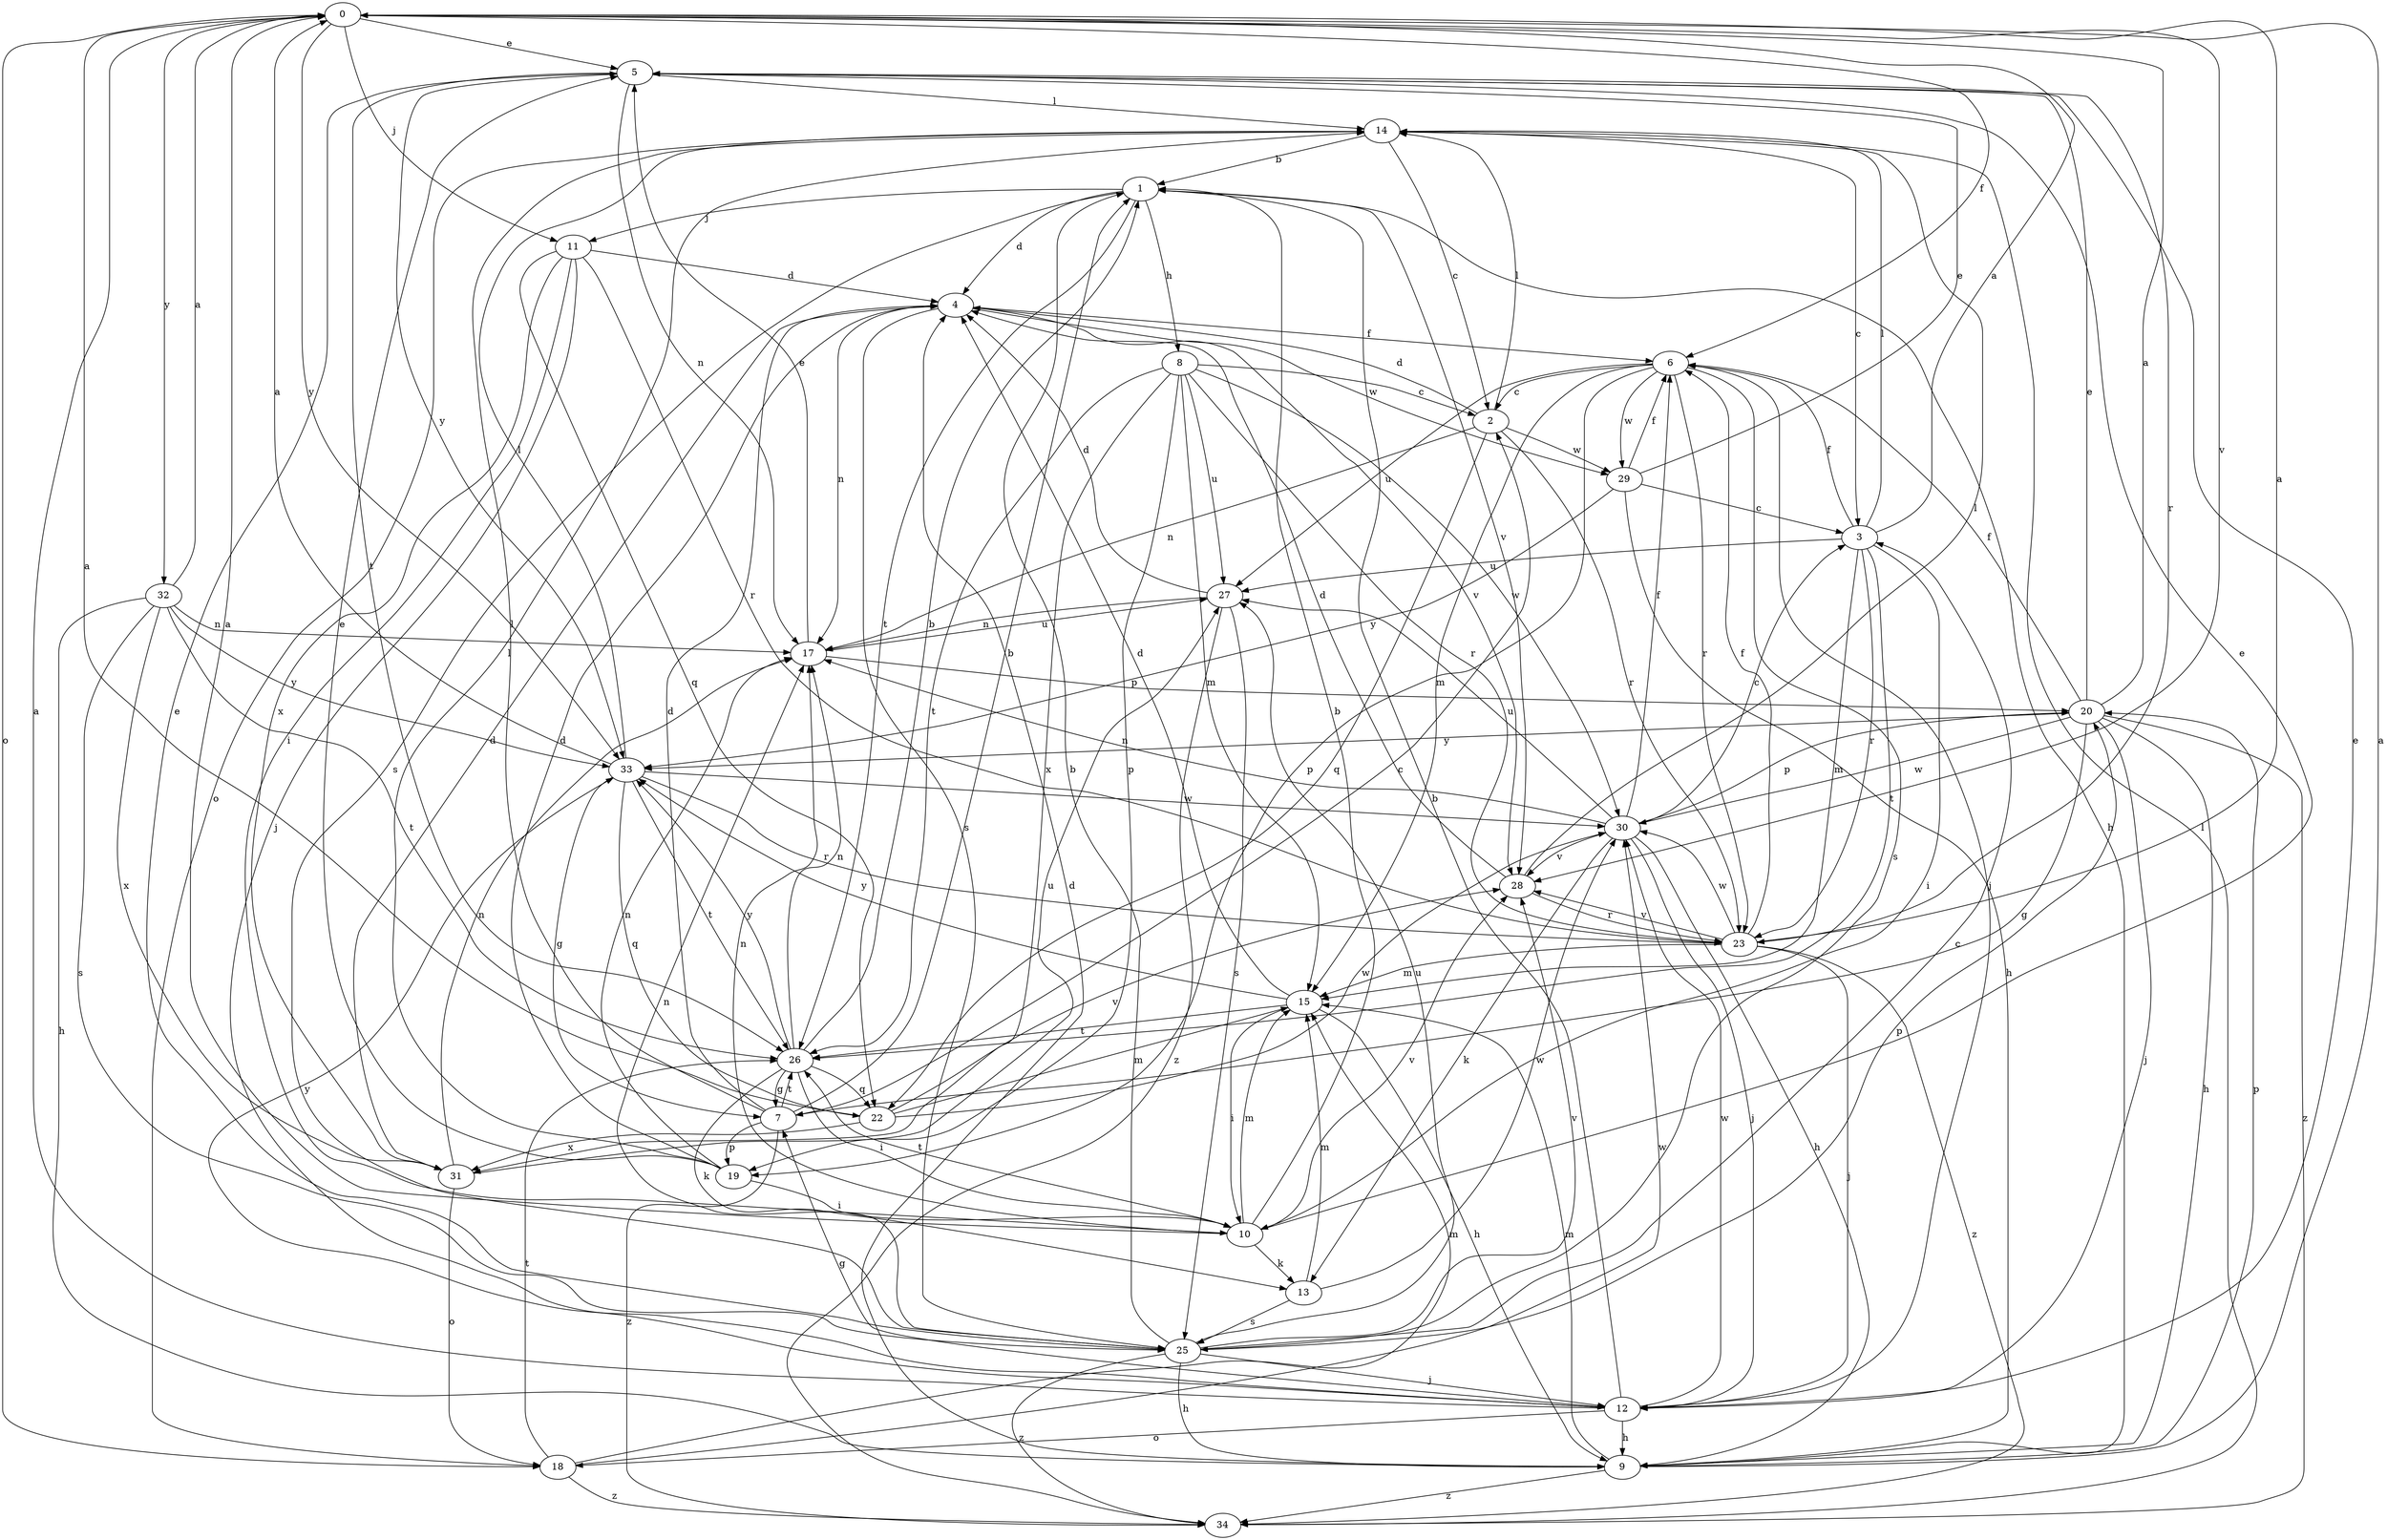 strict digraph  {
0;
1;
2;
3;
4;
5;
6;
7;
8;
9;
10;
11;
12;
13;
14;
15;
17;
18;
19;
20;
22;
23;
25;
26;
27;
28;
29;
30;
31;
32;
33;
34;
0 -> 5  [label=e];
0 -> 6  [label=f];
0 -> 11  [label=j];
0 -> 18  [label=o];
0 -> 28  [label=v];
0 -> 32  [label=y];
0 -> 33  [label=y];
1 -> 4  [label=d];
1 -> 8  [label=h];
1 -> 9  [label=h];
1 -> 11  [label=j];
1 -> 25  [label=s];
1 -> 26  [label=t];
1 -> 28  [label=v];
2 -> 4  [label=d];
2 -> 14  [label=l];
2 -> 17  [label=n];
2 -> 22  [label=q];
2 -> 23  [label=r];
2 -> 29  [label=w];
3 -> 0  [label=a];
3 -> 6  [label=f];
3 -> 10  [label=i];
3 -> 14  [label=l];
3 -> 15  [label=m];
3 -> 23  [label=r];
3 -> 26  [label=t];
3 -> 27  [label=u];
4 -> 6  [label=f];
4 -> 17  [label=n];
4 -> 25  [label=s];
4 -> 28  [label=v];
4 -> 29  [label=w];
5 -> 14  [label=l];
5 -> 17  [label=n];
5 -> 23  [label=r];
5 -> 26  [label=t];
5 -> 33  [label=y];
6 -> 2  [label=c];
6 -> 12  [label=j];
6 -> 15  [label=m];
6 -> 19  [label=p];
6 -> 23  [label=r];
6 -> 25  [label=s];
6 -> 27  [label=u];
6 -> 29  [label=w];
7 -> 1  [label=b];
7 -> 2  [label=c];
7 -> 4  [label=d];
7 -> 14  [label=l];
7 -> 19  [label=p];
7 -> 26  [label=t];
7 -> 34  [label=z];
8 -> 2  [label=c];
8 -> 15  [label=m];
8 -> 19  [label=p];
8 -> 23  [label=r];
8 -> 26  [label=t];
8 -> 27  [label=u];
8 -> 30  [label=w];
8 -> 31  [label=x];
9 -> 0  [label=a];
9 -> 4  [label=d];
9 -> 15  [label=m];
9 -> 20  [label=p];
9 -> 34  [label=z];
10 -> 0  [label=a];
10 -> 1  [label=b];
10 -> 5  [label=e];
10 -> 13  [label=k];
10 -> 15  [label=m];
10 -> 17  [label=n];
10 -> 26  [label=t];
10 -> 28  [label=v];
11 -> 4  [label=d];
11 -> 10  [label=i];
11 -> 12  [label=j];
11 -> 22  [label=q];
11 -> 23  [label=r];
11 -> 31  [label=x];
12 -> 0  [label=a];
12 -> 1  [label=b];
12 -> 5  [label=e];
12 -> 7  [label=g];
12 -> 9  [label=h];
12 -> 18  [label=o];
12 -> 30  [label=w];
12 -> 33  [label=y];
13 -> 15  [label=m];
13 -> 25  [label=s];
13 -> 30  [label=w];
14 -> 1  [label=b];
14 -> 2  [label=c];
14 -> 3  [label=c];
14 -> 18  [label=o];
15 -> 4  [label=d];
15 -> 9  [label=h];
15 -> 10  [label=i];
15 -> 26  [label=t];
15 -> 33  [label=y];
17 -> 5  [label=e];
17 -> 20  [label=p];
17 -> 27  [label=u];
18 -> 15  [label=m];
18 -> 26  [label=t];
18 -> 30  [label=w];
18 -> 34  [label=z];
19 -> 4  [label=d];
19 -> 5  [label=e];
19 -> 10  [label=i];
19 -> 14  [label=l];
19 -> 17  [label=n];
20 -> 0  [label=a];
20 -> 5  [label=e];
20 -> 6  [label=f];
20 -> 7  [label=g];
20 -> 9  [label=h];
20 -> 12  [label=j];
20 -> 30  [label=w];
20 -> 33  [label=y];
20 -> 34  [label=z];
22 -> 0  [label=a];
22 -> 15  [label=m];
22 -> 28  [label=v];
22 -> 30  [label=w];
22 -> 31  [label=x];
23 -> 0  [label=a];
23 -> 6  [label=f];
23 -> 12  [label=j];
23 -> 15  [label=m];
23 -> 28  [label=v];
23 -> 30  [label=w];
23 -> 34  [label=z];
25 -> 1  [label=b];
25 -> 3  [label=c];
25 -> 5  [label=e];
25 -> 9  [label=h];
25 -> 12  [label=j];
25 -> 17  [label=n];
25 -> 20  [label=p];
25 -> 27  [label=u];
25 -> 28  [label=v];
25 -> 34  [label=z];
26 -> 1  [label=b];
26 -> 7  [label=g];
26 -> 10  [label=i];
26 -> 13  [label=k];
26 -> 17  [label=n];
26 -> 22  [label=q];
26 -> 33  [label=y];
27 -> 4  [label=d];
27 -> 17  [label=n];
27 -> 25  [label=s];
27 -> 34  [label=z];
28 -> 4  [label=d];
28 -> 14  [label=l];
28 -> 23  [label=r];
29 -> 3  [label=c];
29 -> 5  [label=e];
29 -> 6  [label=f];
29 -> 9  [label=h];
29 -> 33  [label=y];
30 -> 3  [label=c];
30 -> 6  [label=f];
30 -> 9  [label=h];
30 -> 12  [label=j];
30 -> 13  [label=k];
30 -> 17  [label=n];
30 -> 20  [label=p];
30 -> 27  [label=u];
30 -> 28  [label=v];
31 -> 4  [label=d];
31 -> 17  [label=n];
31 -> 18  [label=o];
31 -> 27  [label=u];
32 -> 0  [label=a];
32 -> 9  [label=h];
32 -> 17  [label=n];
32 -> 25  [label=s];
32 -> 26  [label=t];
32 -> 31  [label=x];
32 -> 33  [label=y];
33 -> 0  [label=a];
33 -> 7  [label=g];
33 -> 14  [label=l];
33 -> 22  [label=q];
33 -> 23  [label=r];
33 -> 26  [label=t];
33 -> 30  [label=w];
34 -> 14  [label=l];
}

